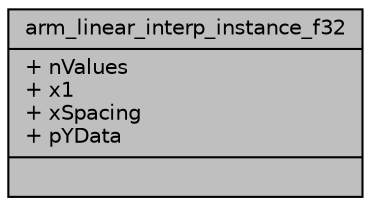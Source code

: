 digraph "arm_linear_interp_instance_f32"
{
  edge [fontname="Helvetica",fontsize="10",labelfontname="Helvetica",labelfontsize="10"];
  node [fontname="Helvetica",fontsize="10",shape=record];
  Node1 [label="{arm_linear_interp_instance_f32\n|+ nValues\l+ x1\l+ xSpacing\l+ pYData\l|}",height=0.2,width=0.4,color="black", fillcolor="grey75", style="filled", fontcolor="black"];
}

